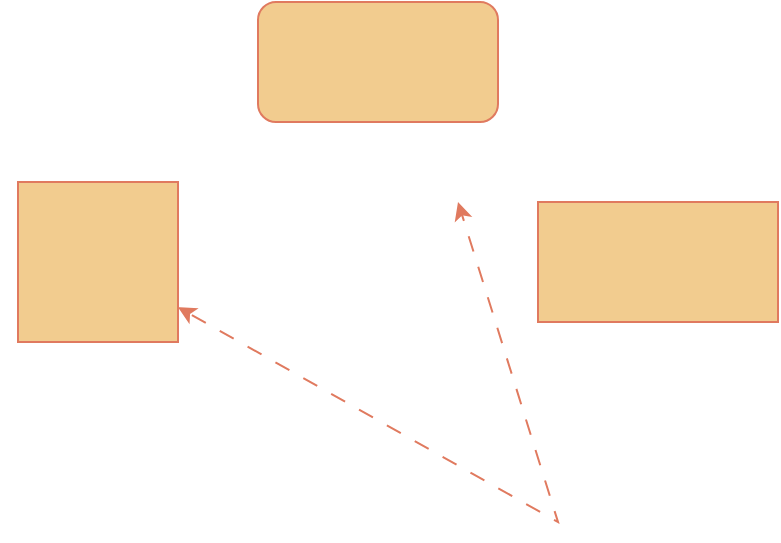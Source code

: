 <mxfile version="24.7.4">
  <diagram name="Page-1" id="KpoTuqE4YeknzlpAaUpy">
    <mxGraphModel dx="1026" dy="725" grid="1" gridSize="10" guides="1" tooltips="1" connect="1" arrows="1" fold="1" page="1" pageScale="1" pageWidth="1100" pageHeight="850" background="none" math="0" shadow="0">
      <root>
        <mxCell id="0" />
        <mxCell id="1" parent="0" />
        <mxCell id="KgVVAKD5pRhXKj0-UC9b-1" value="" style="rounded=0;hachureGap=4;fontFamily=Helvetica;labelBackgroundColor=none;fillColor=#F2CC8F;strokeColor=#E07A5F;fontColor=#393C56;" parent="1" vertex="1">
          <mxGeometry x="590" y="350" width="120" height="60" as="geometry" />
        </mxCell>
        <mxCell id="KgVVAKD5pRhXKj0-UC9b-3" value="" style="rounded=1;hachureGap=4;strokeColor=#E07A5F;align=center;verticalAlign=middle;fontFamily=Helvetica;fontSize=12;fontColor=#393C56;fillColor=#F2CC8F;labelBackgroundColor=none;" parent="1" vertex="1">
          <mxGeometry x="450" y="250" width="120" height="60" as="geometry" />
        </mxCell>
        <mxCell id="KgVVAKD5pRhXKj0-UC9b-4" value="" style="endArrow=classic;startArrow=classic;rounded=0;hachureGap=4;fontFamily=Helvetica;fontSize=12;fontColor=default;flowAnimation=1;labelBackgroundColor=none;strokeColor=#E07A5F;" parent="1" source="KgVVAKD5pRhXKj0-UC9b-2" edge="1">
          <mxGeometry width="50" height="50" relative="1" as="geometry">
            <mxPoint x="340" y="380" as="sourcePoint" />
            <mxPoint x="550" y="350" as="targetPoint" />
            <Array as="points">
              <mxPoint x="600" y="510" />
            </Array>
          </mxGeometry>
        </mxCell>
        <mxCell id="KgVVAKD5pRhXKj0-UC9b-5" value="" style="endArrow=classic;startArrow=classic;rounded=0;hachureGap=4;fontFamily=Helvetica;fontSize=12;fontColor=default;flowAnimation=1;labelBackgroundColor=none;strokeColor=#E07A5F;" parent="1" target="KgVVAKD5pRhXKj0-UC9b-2" edge="1">
          <mxGeometry width="50" height="50" relative="1" as="geometry">
            <mxPoint x="340" y="380" as="sourcePoint" />
            <mxPoint x="550" y="350" as="targetPoint" />
            <Array as="points" />
          </mxGeometry>
        </mxCell>
        <mxCell id="KgVVAKD5pRhXKj0-UC9b-2" value="" style="aspect=fixed;hachureGap=4;fontFamily=Helvetica;labelBackgroundColor=none;fillColor=#F2CC8F;strokeColor=#E07A5F;fontColor=#393C56;" parent="1" vertex="1">
          <mxGeometry x="330" y="340" width="80" height="80" as="geometry" />
        </mxCell>
      </root>
    </mxGraphModel>
  </diagram>
</mxfile>
